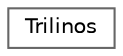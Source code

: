 digraph "Graphical Class Hierarchy"
{
 // LATEX_PDF_SIZE
  bgcolor="transparent";
  edge [fontname=Helvetica,fontsize=10,labelfontname=Helvetica,labelfontsize=10];
  node [fontname=Helvetica,fontsize=10,shape=box,height=0.2,width=0.4];
  rankdir="LR";
  Node0 [id="Node000000",label="Trilinos",height=0.2,width=0.4,color="grey40", fillcolor="white", style="filled",URL="$struct_trilinos.html",tooltip="Initialize all Epetra types we need separate from Fortran."];
}

